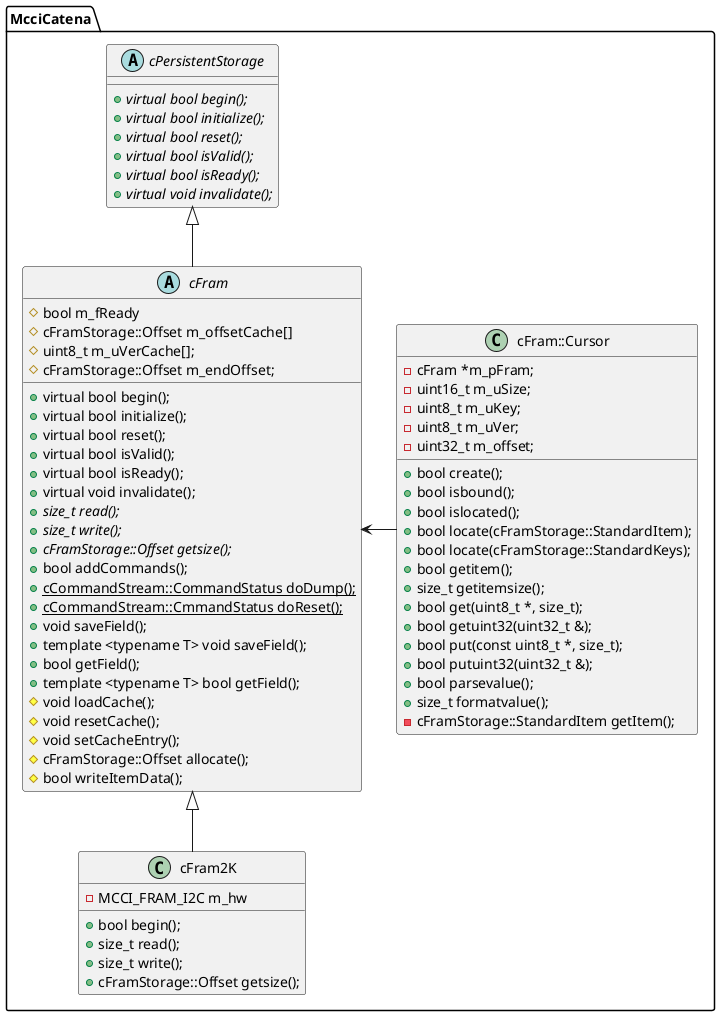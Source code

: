 @startuml "cFram class hierarchy"
/' PlantUML image for FRAM
'/
namespace McciCatena {
abstract class cPersistentStorage {
  +{abstract} virtual bool begin();
  +{abstract} virtual bool initialize();
  +{abstract} virtual bool reset();
  +{abstract} virtual bool isValid();
  +{abstract} virtual bool isReady();
  +{abstract} virtual void invalidate();
}

cPersistentStorage <|-- cFram
 
abstract class cFram {
  +virtual bool begin();
  +virtual bool initialize();
  +virtual bool reset();
  +virtual bool isValid();
  +virtual bool isReady();
  +virtual void invalidate();
  +{abstract} size_t read();
  +{abstract} size_t write();
  +{abstract} cFramStorage::Offset getsize();
  +bool addCommands();
  +{static}cCommandStream::CommandStatus doDump();
  +{static}cCommandStream::CmmandStatus doReset();
  +void saveField();
  +template <typename T> void saveField();
  +bool getField();
  +template <typename T> bool getField();
  #bool m_fReady
  #cFramStorage::Offset m_offsetCache[]
  #uint8_t m_uVerCache[];
  #cFramStorage::Offset m_endOffset;
  #void loadCache();
  #void resetCache();
  #void setCacheEntry();
  #cFramStorage::Offset allocate();
  #bool writeItemData();
}

class cFram2K {
 +bool begin();
 +size_t read();
 +size_t write();
 +cFramStorage::Offset getsize();
 -MCCI_FRAM_I2C m_hw
}

cFram <|-- cFram2K

class cFram::Cursor {
 +bool create();
 +bool isbound();
 +bool islocated();
 +bool locate(cFramStorage::StandardItem);
 +bool locate(cFramStorage::StandardKeys);
 +bool getitem();
 +size_t getitemsize();
 +bool get(uint8_t *, size_t);
 +bool getuint32(uint32_t &);
 +bool put(const uint8_t *, size_t);
 +bool putuint32(uint32_t &);
 +bool parsevalue();
 +size_t formatvalue();
 -cFramStorage::StandardItem getItem();
 -cFram *m_pFram;
 -uint16_t m_uSize;
 -uint8_t m_uKey;
 -uint8_t m_uVer;
 -uint32_t m_offset;
}

cFram <- cFram::Cursor
}
@enduml